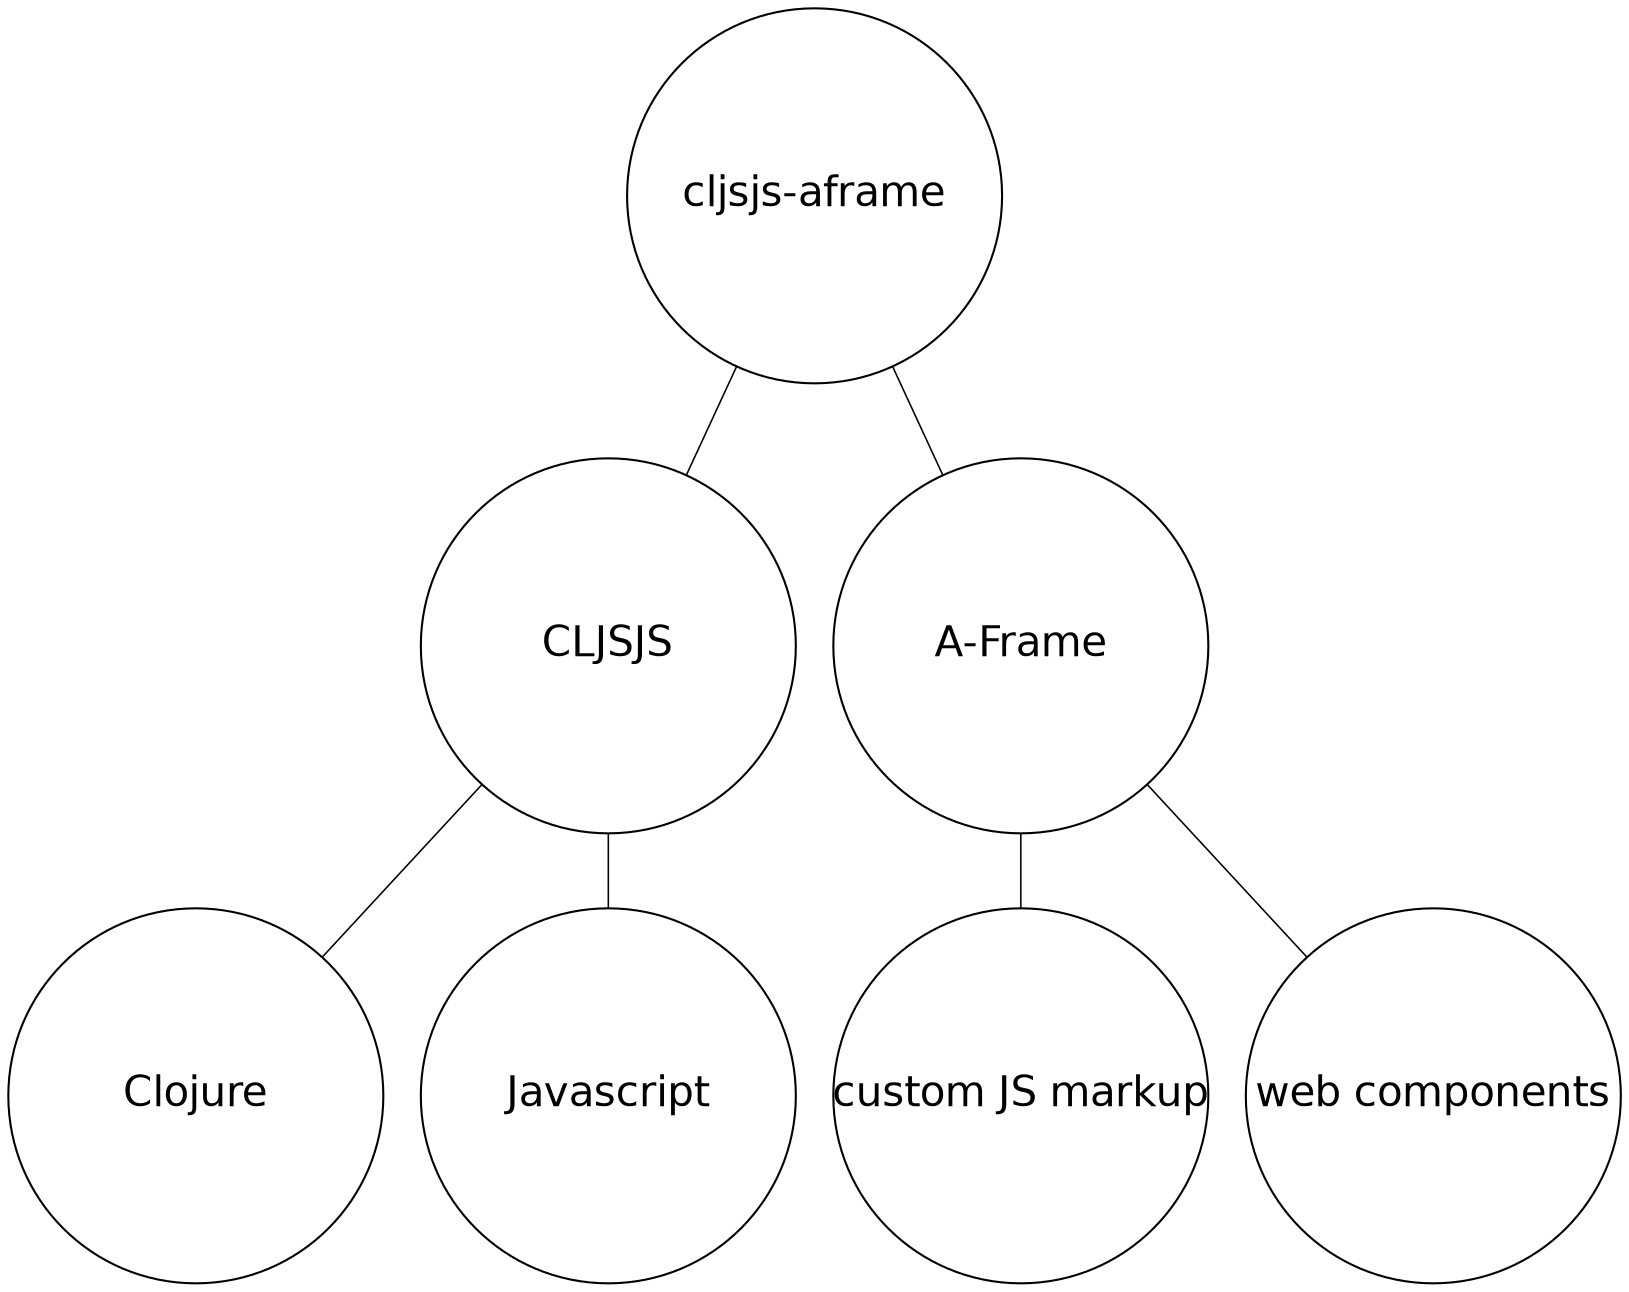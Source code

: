 graph g {
    bgcolor=transparent # RGBA (with alpha)
        splines=true # use splines for edges, if needed to avoid overlap
        overlap=scale # (try to) stretch everything if edges overlap

        node [shape=circle,
                fixedsize=true,
                 width=2.5, # relative to the underlying coordinate grid?
                 color="black", # node border color (X11 or HTML colors)
                 fillcolor=white, # node fill color (X11 or HTML colors)
                 style="filled,solid",
                 fontcolor=black, # text color (X11 or HTML colors)
                     fontname="helvetica",
                     fontsize=20]

                 edge [ penwidth=0.75, color=black ]

                 // root
                 root [label="cljsjs-aframe"]
                 // right tree
                 // l2
                 cljsjs [label="CLJSJS"]
                 // l3
                 clojure [label="Clojure"]
                 js [label="Javascript"]

                 // left tree
                 // l2
                 aframe [label="A-Frame"]
                 // l3
                 components [label="custom JS markup"]
                 webcomponents [label="web components"]

                 root -- cljsjs
                 cljsjs -- clojure
                 cljsjs -- js

                 root -- aframe
                 aframe -- components
                 aframe -- webcomponents
}

/* graph G { */
/*     bgcolor="#ffffff00"; */
/*     "cljsjs-aframe" -> CLJSJS; */
/*     CLJSJS -> Clojure; */
/*     CLJSJS -> Javascript; */
/*     "cljsjs-aframe" -> "A-Frame"; */
/*     "A-Frame" -> "custom HTML markup"; */
/*     "A-Frame" -> "web components"; */
/* } */


/* graph G { */
/*     bgcolor="#ffffff00"; */
/*     "cljsjs-aframe" -> CLJSJS; */
/*     CLJSJS -> Clojure; */
/*     CLJSJS -> Javascript; */
/*     "cljsjs-aframe" -> "A-Frame"; */
/*     "A-Frame" -> "custom HTML markup"; */
/*     "A-Frame" -> "web components"; */
/* } */
